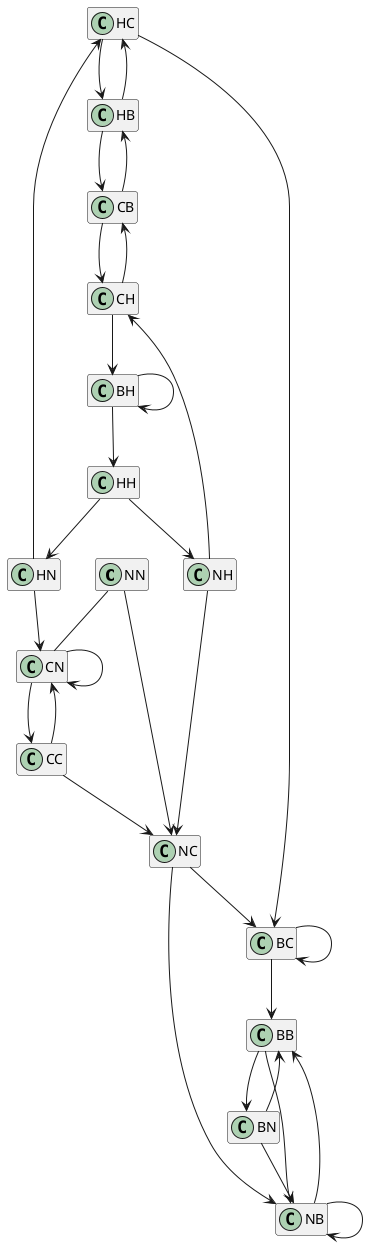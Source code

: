 @startuml
hide members
NN -- CN
NN --> NC
CH --> CB
CH --> BH
HH --> HN
HH --> NH
CB --> CH
CB --> HB
NH --> NC
NH --> CH
HB --> HC
HB --> CB
HC --> HB
HC --> BC
HN --> HC
HN --> CN
BH --> BH
BH --> HH
NC --> NB
NC --> BC
NB --> NB
NB --> BB
BN --> BB
BN --> NB
BB --> BN
BB --> NB
BC --> BB
BC --> BC
CC --> CN
CC --> NC
CN --> CC
CN --> CN
@enduml